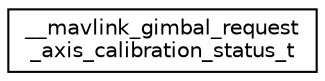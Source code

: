 digraph "Graphical Class Hierarchy"
{
 // INTERACTIVE_SVG=YES
  edge [fontname="Helvetica",fontsize="10",labelfontname="Helvetica",labelfontsize="10"];
  node [fontname="Helvetica",fontsize="10",shape=record];
  rankdir="LR";
  Node1 [label="__mavlink_gimbal_request\l_axis_calibration_status_t",height=0.2,width=0.4,color="black", fillcolor="white", style="filled",URL="$struct____mavlink__gimbal__request__axis__calibration__status__t.html"];
}
